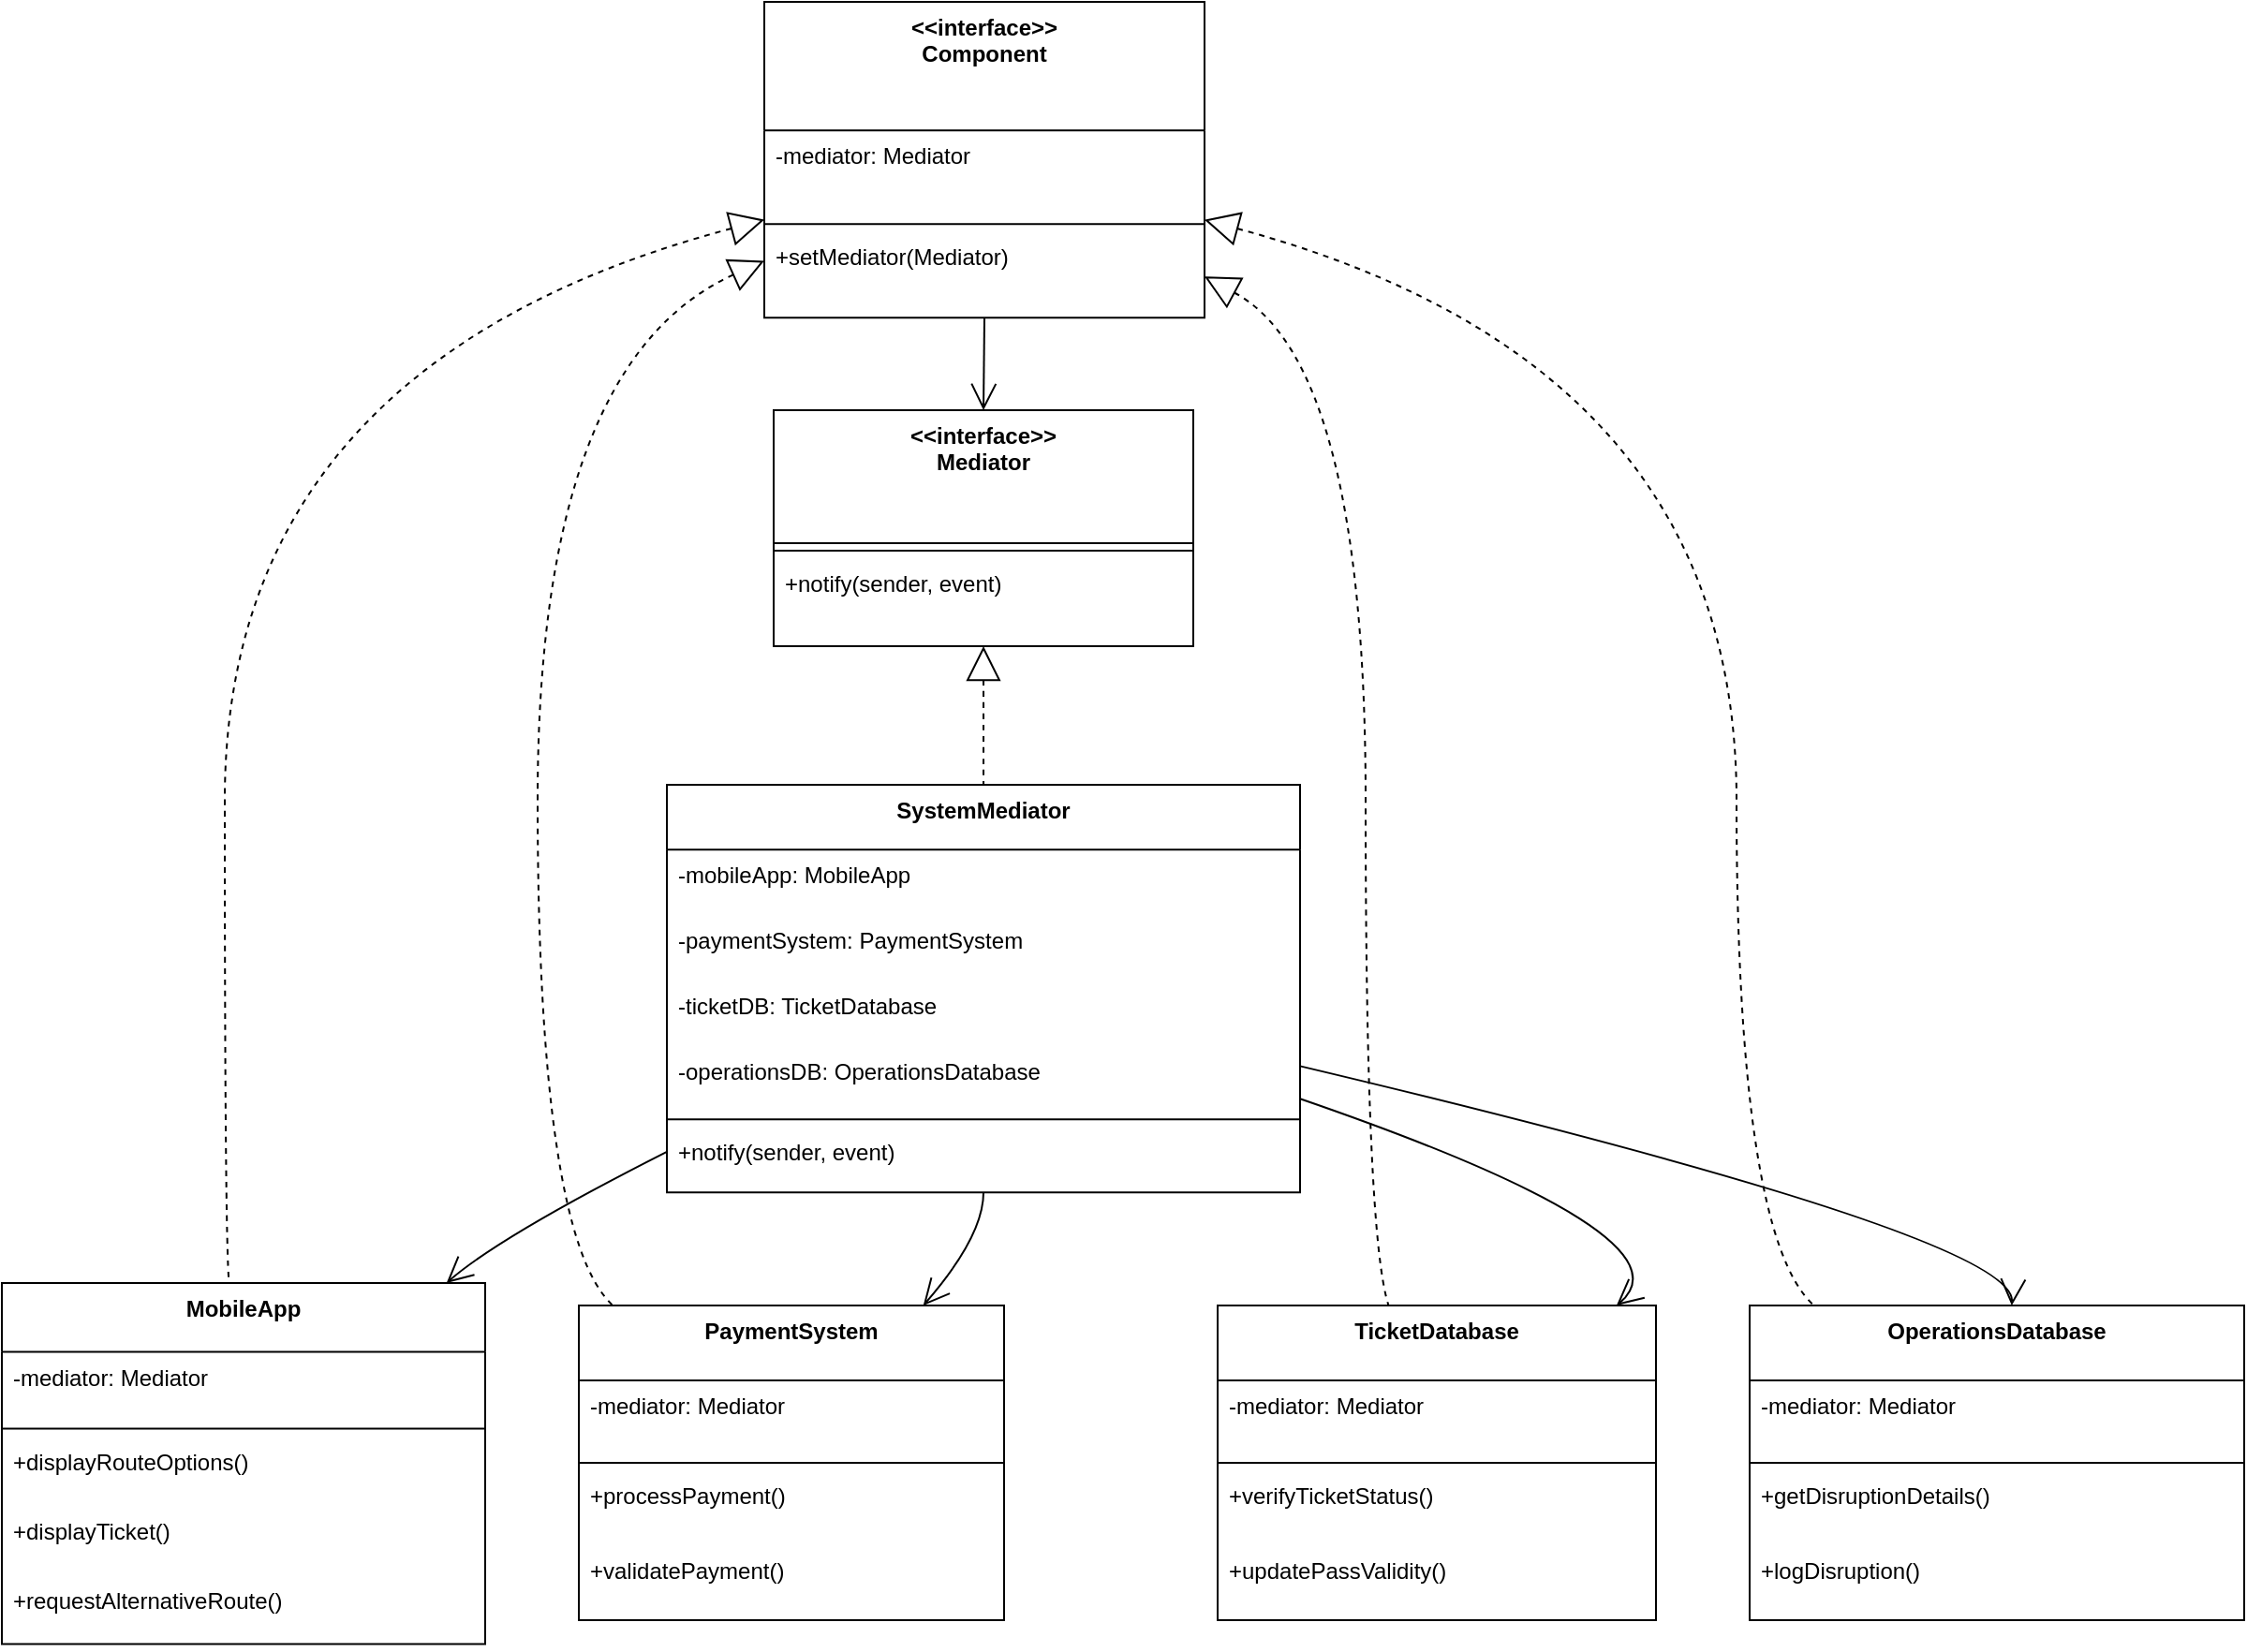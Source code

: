 <mxfile version="27.0.5">
  <diagram name="Page-1" id="oPyGA3sn3_gLi9mspSRo">
    <mxGraphModel dx="1281" dy="634" grid="1" gridSize="10" guides="1" tooltips="1" connect="1" arrows="1" fold="1" page="1" pageScale="1" pageWidth="827" pageHeight="1169" math="0" shadow="0">
      <root>
        <mxCell id="0" />
        <mxCell id="1" parent="0" />
        <mxCell id="N7ZIyY3xHfQfGGI8zFEk-1" value="&lt;&lt;interface&gt;&gt;&#xa;Mediator" style="swimlane;fontStyle=1;align=center;verticalAlign=top;childLayout=stackLayout;horizontal=1;startSize=71;horizontalStack=0;resizeParent=1;resizeParentMax=0;resizeLast=0;collapsible=0;marginBottom=0;" vertex="1" parent="1">
          <mxGeometry x="432" y="238" width="224" height="126" as="geometry" />
        </mxCell>
        <mxCell id="N7ZIyY3xHfQfGGI8zFEk-2" style="line;strokeWidth=1;fillColor=none;align=left;verticalAlign=middle;spacingTop=-1;spacingLeft=3;spacingRight=3;rotatable=0;labelPosition=right;points=[];portConstraint=eastwest;strokeColor=inherit;" vertex="1" parent="N7ZIyY3xHfQfGGI8zFEk-1">
          <mxGeometry y="71" width="224" height="8" as="geometry" />
        </mxCell>
        <mxCell id="N7ZIyY3xHfQfGGI8zFEk-3" value="+notify(sender, event)" style="text;strokeColor=none;fillColor=none;align=left;verticalAlign=top;spacingLeft=4;spacingRight=4;overflow=hidden;rotatable=0;points=[[0,0.5],[1,0.5]];portConstraint=eastwest;" vertex="1" parent="N7ZIyY3xHfQfGGI8zFEk-1">
          <mxGeometry y="79" width="224" height="47" as="geometry" />
        </mxCell>
        <mxCell id="N7ZIyY3xHfQfGGI8zFEk-4" value="SystemMediator" style="swimlane;fontStyle=1;align=center;verticalAlign=top;childLayout=stackLayout;horizontal=1;startSize=34.667;horizontalStack=0;resizeParent=1;resizeParentMax=0;resizeLast=0;collapsible=0;marginBottom=0;" vertex="1" parent="1">
          <mxGeometry x="375" y="438" width="338" height="217.667" as="geometry" />
        </mxCell>
        <mxCell id="N7ZIyY3xHfQfGGI8zFEk-5" value="-mobileApp: MobileApp" style="text;strokeColor=none;fillColor=none;align=left;verticalAlign=top;spacingLeft=4;spacingRight=4;overflow=hidden;rotatable=0;points=[[0,0.5],[1,0.5]];portConstraint=eastwest;" vertex="1" parent="N7ZIyY3xHfQfGGI8zFEk-4">
          <mxGeometry y="34.667" width="338" height="35" as="geometry" />
        </mxCell>
        <mxCell id="N7ZIyY3xHfQfGGI8zFEk-6" value="-paymentSystem: PaymentSystem" style="text;strokeColor=none;fillColor=none;align=left;verticalAlign=top;spacingLeft=4;spacingRight=4;overflow=hidden;rotatable=0;points=[[0,0.5],[1,0.5]];portConstraint=eastwest;" vertex="1" parent="N7ZIyY3xHfQfGGI8zFEk-4">
          <mxGeometry y="69.667" width="338" height="35" as="geometry" />
        </mxCell>
        <mxCell id="N7ZIyY3xHfQfGGI8zFEk-7" value="-ticketDB: TicketDatabase" style="text;strokeColor=none;fillColor=none;align=left;verticalAlign=top;spacingLeft=4;spacingRight=4;overflow=hidden;rotatable=0;points=[[0,0.5],[1,0.5]];portConstraint=eastwest;" vertex="1" parent="N7ZIyY3xHfQfGGI8zFEk-4">
          <mxGeometry y="104.667" width="338" height="35" as="geometry" />
        </mxCell>
        <mxCell id="N7ZIyY3xHfQfGGI8zFEk-8" value="-operationsDB: OperationsDatabase" style="text;strokeColor=none;fillColor=none;align=left;verticalAlign=top;spacingLeft=4;spacingRight=4;overflow=hidden;rotatable=0;points=[[0,0.5],[1,0.5]];portConstraint=eastwest;" vertex="1" parent="N7ZIyY3xHfQfGGI8zFEk-4">
          <mxGeometry y="139.667" width="338" height="35" as="geometry" />
        </mxCell>
        <mxCell id="N7ZIyY3xHfQfGGI8zFEk-9" style="line;strokeWidth=1;fillColor=none;align=left;verticalAlign=middle;spacingTop=-1;spacingLeft=3;spacingRight=3;rotatable=0;labelPosition=right;points=[];portConstraint=eastwest;strokeColor=inherit;" vertex="1" parent="N7ZIyY3xHfQfGGI8zFEk-4">
          <mxGeometry y="174.667" width="338" height="8" as="geometry" />
        </mxCell>
        <mxCell id="N7ZIyY3xHfQfGGI8zFEk-10" value="+notify(sender, event)" style="text;strokeColor=none;fillColor=none;align=left;verticalAlign=top;spacingLeft=4;spacingRight=4;overflow=hidden;rotatable=0;points=[[0,0.5],[1,0.5]];portConstraint=eastwest;" vertex="1" parent="N7ZIyY3xHfQfGGI8zFEk-4">
          <mxGeometry y="182.667" width="338" height="35" as="geometry" />
        </mxCell>
        <mxCell id="N7ZIyY3xHfQfGGI8zFEk-11" value="&lt;&lt;interface&gt;&gt;&#xa;Component" style="swimlane;fontStyle=1;align=center;verticalAlign=top;childLayout=stackLayout;horizontal=1;startSize=68.571;horizontalStack=0;resizeParent=1;resizeParentMax=0;resizeLast=0;collapsible=0;marginBottom=0;" vertex="1" parent="1">
          <mxGeometry x="427" y="20" width="235" height="168.571" as="geometry" />
        </mxCell>
        <mxCell id="N7ZIyY3xHfQfGGI8zFEk-12" value="-mediator: Mediator" style="text;strokeColor=none;fillColor=none;align=left;verticalAlign=top;spacingLeft=4;spacingRight=4;overflow=hidden;rotatable=0;points=[[0,0.5],[1,0.5]];portConstraint=eastwest;" vertex="1" parent="N7ZIyY3xHfQfGGI8zFEk-11">
          <mxGeometry y="68.571" width="235" height="46" as="geometry" />
        </mxCell>
        <mxCell id="N7ZIyY3xHfQfGGI8zFEk-13" style="line;strokeWidth=1;fillColor=none;align=left;verticalAlign=middle;spacingTop=-1;spacingLeft=3;spacingRight=3;rotatable=0;labelPosition=right;points=[];portConstraint=eastwest;strokeColor=inherit;" vertex="1" parent="N7ZIyY3xHfQfGGI8zFEk-11">
          <mxGeometry y="114.571" width="235" height="8" as="geometry" />
        </mxCell>
        <mxCell id="N7ZIyY3xHfQfGGI8zFEk-14" value="+setMediator(Mediator)" style="text;strokeColor=none;fillColor=none;align=left;verticalAlign=top;spacingLeft=4;spacingRight=4;overflow=hidden;rotatable=0;points=[[0,0.5],[1,0.5]];portConstraint=eastwest;" vertex="1" parent="N7ZIyY3xHfQfGGI8zFEk-11">
          <mxGeometry y="122.571" width="235" height="46" as="geometry" />
        </mxCell>
        <mxCell id="N7ZIyY3xHfQfGGI8zFEk-15" value="MobileApp" style="swimlane;fontStyle=1;align=center;verticalAlign=top;childLayout=stackLayout;horizontal=1;startSize=36.8;horizontalStack=0;resizeParent=1;resizeParentMax=0;resizeLast=0;collapsible=0;marginBottom=0;" vertex="1" parent="1">
          <mxGeometry x="20" y="704" width="258" height="192.8" as="geometry" />
        </mxCell>
        <mxCell id="N7ZIyY3xHfQfGGI8zFEk-16" value="-mediator: Mediator" style="text;strokeColor=none;fillColor=none;align=left;verticalAlign=top;spacingLeft=4;spacingRight=4;overflow=hidden;rotatable=0;points=[[0,0.5],[1,0.5]];portConstraint=eastwest;" vertex="1" parent="N7ZIyY3xHfQfGGI8zFEk-15">
          <mxGeometry y="36.8" width="258" height="37" as="geometry" />
        </mxCell>
        <mxCell id="N7ZIyY3xHfQfGGI8zFEk-17" style="line;strokeWidth=1;fillColor=none;align=left;verticalAlign=middle;spacingTop=-1;spacingLeft=3;spacingRight=3;rotatable=0;labelPosition=right;points=[];portConstraint=eastwest;strokeColor=inherit;" vertex="1" parent="N7ZIyY3xHfQfGGI8zFEk-15">
          <mxGeometry y="73.8" width="258" height="8" as="geometry" />
        </mxCell>
        <mxCell id="N7ZIyY3xHfQfGGI8zFEk-18" value="+displayRouteOptions()" style="text;strokeColor=none;fillColor=none;align=left;verticalAlign=top;spacingLeft=4;spacingRight=4;overflow=hidden;rotatable=0;points=[[0,0.5],[1,0.5]];portConstraint=eastwest;" vertex="1" parent="N7ZIyY3xHfQfGGI8zFEk-15">
          <mxGeometry y="81.8" width="258" height="37" as="geometry" />
        </mxCell>
        <mxCell id="N7ZIyY3xHfQfGGI8zFEk-19" value="+displayTicket()" style="text;strokeColor=none;fillColor=none;align=left;verticalAlign=top;spacingLeft=4;spacingRight=4;overflow=hidden;rotatable=0;points=[[0,0.5],[1,0.5]];portConstraint=eastwest;" vertex="1" parent="N7ZIyY3xHfQfGGI8zFEk-15">
          <mxGeometry y="118.8" width="258" height="37" as="geometry" />
        </mxCell>
        <mxCell id="N7ZIyY3xHfQfGGI8zFEk-20" value="+requestAlternativeRoute()" style="text;strokeColor=none;fillColor=none;align=left;verticalAlign=top;spacingLeft=4;spacingRight=4;overflow=hidden;rotatable=0;points=[[0,0.5],[1,0.5]];portConstraint=eastwest;" vertex="1" parent="N7ZIyY3xHfQfGGI8zFEk-15">
          <mxGeometry y="155.8" width="258" height="37" as="geometry" />
        </mxCell>
        <mxCell id="N7ZIyY3xHfQfGGI8zFEk-21" value="PaymentSystem" style="swimlane;fontStyle=1;align=center;verticalAlign=top;childLayout=stackLayout;horizontal=1;startSize=40;horizontalStack=0;resizeParent=1;resizeParentMax=0;resizeLast=0;collapsible=0;marginBottom=0;" vertex="1" parent="1">
          <mxGeometry x="328" y="716" width="227" height="168" as="geometry" />
        </mxCell>
        <mxCell id="N7ZIyY3xHfQfGGI8zFEk-22" value="-mediator: Mediator" style="text;strokeColor=none;fillColor=none;align=left;verticalAlign=top;spacingLeft=4;spacingRight=4;overflow=hidden;rotatable=0;points=[[0,0.5],[1,0.5]];portConstraint=eastwest;" vertex="1" parent="N7ZIyY3xHfQfGGI8zFEk-21">
          <mxGeometry y="40" width="227" height="40" as="geometry" />
        </mxCell>
        <mxCell id="N7ZIyY3xHfQfGGI8zFEk-23" style="line;strokeWidth=1;fillColor=none;align=left;verticalAlign=middle;spacingTop=-1;spacingLeft=3;spacingRight=3;rotatable=0;labelPosition=right;points=[];portConstraint=eastwest;strokeColor=inherit;" vertex="1" parent="N7ZIyY3xHfQfGGI8zFEk-21">
          <mxGeometry y="80" width="227" height="8" as="geometry" />
        </mxCell>
        <mxCell id="N7ZIyY3xHfQfGGI8zFEk-24" value="+processPayment()" style="text;strokeColor=none;fillColor=none;align=left;verticalAlign=top;spacingLeft=4;spacingRight=4;overflow=hidden;rotatable=0;points=[[0,0.5],[1,0.5]];portConstraint=eastwest;" vertex="1" parent="N7ZIyY3xHfQfGGI8zFEk-21">
          <mxGeometry y="88" width="227" height="40" as="geometry" />
        </mxCell>
        <mxCell id="N7ZIyY3xHfQfGGI8zFEk-25" value="+validatePayment()" style="text;strokeColor=none;fillColor=none;align=left;verticalAlign=top;spacingLeft=4;spacingRight=4;overflow=hidden;rotatable=0;points=[[0,0.5],[1,0.5]];portConstraint=eastwest;" vertex="1" parent="N7ZIyY3xHfQfGGI8zFEk-21">
          <mxGeometry y="128" width="227" height="40" as="geometry" />
        </mxCell>
        <mxCell id="N7ZIyY3xHfQfGGI8zFEk-26" value="TicketDatabase" style="swimlane;fontStyle=1;align=center;verticalAlign=top;childLayout=stackLayout;horizontal=1;startSize=40;horizontalStack=0;resizeParent=1;resizeParentMax=0;resizeLast=0;collapsible=0;marginBottom=0;" vertex="1" parent="1">
          <mxGeometry x="669" y="716" width="234" height="168" as="geometry" />
        </mxCell>
        <mxCell id="N7ZIyY3xHfQfGGI8zFEk-27" value="-mediator: Mediator" style="text;strokeColor=none;fillColor=none;align=left;verticalAlign=top;spacingLeft=4;spacingRight=4;overflow=hidden;rotatable=0;points=[[0,0.5],[1,0.5]];portConstraint=eastwest;" vertex="1" parent="N7ZIyY3xHfQfGGI8zFEk-26">
          <mxGeometry y="40" width="234" height="40" as="geometry" />
        </mxCell>
        <mxCell id="N7ZIyY3xHfQfGGI8zFEk-28" style="line;strokeWidth=1;fillColor=none;align=left;verticalAlign=middle;spacingTop=-1;spacingLeft=3;spacingRight=3;rotatable=0;labelPosition=right;points=[];portConstraint=eastwest;strokeColor=inherit;" vertex="1" parent="N7ZIyY3xHfQfGGI8zFEk-26">
          <mxGeometry y="80" width="234" height="8" as="geometry" />
        </mxCell>
        <mxCell id="N7ZIyY3xHfQfGGI8zFEk-29" value="+verifyTicketStatus()" style="text;strokeColor=none;fillColor=none;align=left;verticalAlign=top;spacingLeft=4;spacingRight=4;overflow=hidden;rotatable=0;points=[[0,0.5],[1,0.5]];portConstraint=eastwest;" vertex="1" parent="N7ZIyY3xHfQfGGI8zFEk-26">
          <mxGeometry y="88" width="234" height="40" as="geometry" />
        </mxCell>
        <mxCell id="N7ZIyY3xHfQfGGI8zFEk-30" value="+updatePassValidity()" style="text;strokeColor=none;fillColor=none;align=left;verticalAlign=top;spacingLeft=4;spacingRight=4;overflow=hidden;rotatable=0;points=[[0,0.5],[1,0.5]];portConstraint=eastwest;" vertex="1" parent="N7ZIyY3xHfQfGGI8zFEk-26">
          <mxGeometry y="128" width="234" height="40" as="geometry" />
        </mxCell>
        <mxCell id="N7ZIyY3xHfQfGGI8zFEk-31" value="OperationsDatabase" style="swimlane;fontStyle=1;align=center;verticalAlign=top;childLayout=stackLayout;horizontal=1;startSize=40;horizontalStack=0;resizeParent=1;resizeParentMax=0;resizeLast=0;collapsible=0;marginBottom=0;" vertex="1" parent="1">
          <mxGeometry x="953" y="716" width="264" height="168" as="geometry" />
        </mxCell>
        <mxCell id="N7ZIyY3xHfQfGGI8zFEk-32" value="-mediator: Mediator" style="text;strokeColor=none;fillColor=none;align=left;verticalAlign=top;spacingLeft=4;spacingRight=4;overflow=hidden;rotatable=0;points=[[0,0.5],[1,0.5]];portConstraint=eastwest;" vertex="1" parent="N7ZIyY3xHfQfGGI8zFEk-31">
          <mxGeometry y="40" width="264" height="40" as="geometry" />
        </mxCell>
        <mxCell id="N7ZIyY3xHfQfGGI8zFEk-33" style="line;strokeWidth=1;fillColor=none;align=left;verticalAlign=middle;spacingTop=-1;spacingLeft=3;spacingRight=3;rotatable=0;labelPosition=right;points=[];portConstraint=eastwest;strokeColor=inherit;" vertex="1" parent="N7ZIyY3xHfQfGGI8zFEk-31">
          <mxGeometry y="80" width="264" height="8" as="geometry" />
        </mxCell>
        <mxCell id="N7ZIyY3xHfQfGGI8zFEk-34" value="+getDisruptionDetails()" style="text;strokeColor=none;fillColor=none;align=left;verticalAlign=top;spacingLeft=4;spacingRight=4;overflow=hidden;rotatable=0;points=[[0,0.5],[1,0.5]];portConstraint=eastwest;" vertex="1" parent="N7ZIyY3xHfQfGGI8zFEk-31">
          <mxGeometry y="88" width="264" height="40" as="geometry" />
        </mxCell>
        <mxCell id="N7ZIyY3xHfQfGGI8zFEk-35" value="+logDisruption()" style="text;strokeColor=none;fillColor=none;align=left;verticalAlign=top;spacingLeft=4;spacingRight=4;overflow=hidden;rotatable=0;points=[[0,0.5],[1,0.5]];portConstraint=eastwest;" vertex="1" parent="N7ZIyY3xHfQfGGI8zFEk-31">
          <mxGeometry y="128" width="264" height="40" as="geometry" />
        </mxCell>
        <mxCell id="N7ZIyY3xHfQfGGI8zFEk-36" value="" style="curved=1;dashed=1;startArrow=block;startSize=16;startFill=0;endArrow=none;exitX=0.5;exitY=1;entryX=0.5;entryY=0;rounded=0;" edge="1" parent="1" source="N7ZIyY3xHfQfGGI8zFEk-1" target="N7ZIyY3xHfQfGGI8zFEk-4">
          <mxGeometry relative="1" as="geometry">
            <Array as="points" />
          </mxGeometry>
        </mxCell>
        <mxCell id="N7ZIyY3xHfQfGGI8zFEk-37" value="" style="curved=1;dashed=1;startArrow=block;startSize=16;startFill=0;endArrow=none;exitX=0;exitY=0.69;entryX=0.47;entryY=0;rounded=0;" edge="1" parent="1" source="N7ZIyY3xHfQfGGI8zFEk-11" target="N7ZIyY3xHfQfGGI8zFEk-15">
          <mxGeometry relative="1" as="geometry">
            <Array as="points">
              <mxPoint x="139" y="213" />
              <mxPoint x="139" y="679" />
            </Array>
          </mxGeometry>
        </mxCell>
        <mxCell id="N7ZIyY3xHfQfGGI8zFEk-38" value="" style="curved=1;dashed=1;startArrow=block;startSize=16;startFill=0;endArrow=none;exitX=0;exitY=0.82;entryX=0.08;entryY=0;rounded=0;" edge="1" parent="1" source="N7ZIyY3xHfQfGGI8zFEk-11" target="N7ZIyY3xHfQfGGI8zFEk-21">
          <mxGeometry relative="1" as="geometry">
            <Array as="points">
              <mxPoint x="306" y="213" />
              <mxPoint x="306" y="679" />
            </Array>
          </mxGeometry>
        </mxCell>
        <mxCell id="N7ZIyY3xHfQfGGI8zFEk-39" value="" style="curved=1;dashed=1;startArrow=block;startSize=16;startFill=0;endArrow=none;exitX=1;exitY=0.87;entryX=0.39;entryY=0;rounded=0;" edge="1" parent="1" source="N7ZIyY3xHfQfGGI8zFEk-11" target="N7ZIyY3xHfQfGGI8zFEk-26">
          <mxGeometry relative="1" as="geometry">
            <Array as="points">
              <mxPoint x="748" y="213" />
              <mxPoint x="748" y="679" />
            </Array>
          </mxGeometry>
        </mxCell>
        <mxCell id="N7ZIyY3xHfQfGGI8zFEk-40" value="" style="curved=1;dashed=1;startArrow=block;startSize=16;startFill=0;endArrow=none;exitX=1;exitY=0.69;entryX=0.13;entryY=0;rounded=0;" edge="1" parent="1" source="N7ZIyY3xHfQfGGI8zFEk-11" target="N7ZIyY3xHfQfGGI8zFEk-31">
          <mxGeometry relative="1" as="geometry">
            <Array as="points">
              <mxPoint x="946" y="213" />
              <mxPoint x="946" y="679" />
            </Array>
          </mxGeometry>
        </mxCell>
        <mxCell id="N7ZIyY3xHfQfGGI8zFEk-41" value="" style="curved=1;startArrow=none;endArrow=open;endSize=12;exitX=0;exitY=0.9;entryX=0.92;entryY=0;rounded=0;" edge="1" parent="1" source="N7ZIyY3xHfQfGGI8zFEk-4" target="N7ZIyY3xHfQfGGI8zFEk-15">
          <mxGeometry relative="1" as="geometry">
            <Array as="points">
              <mxPoint x="286" y="679" />
            </Array>
          </mxGeometry>
        </mxCell>
        <mxCell id="N7ZIyY3xHfQfGGI8zFEk-42" value="" style="curved=1;startArrow=none;endArrow=open;endSize=12;exitX=0.5;exitY=1;entryX=0.81;entryY=0;rounded=0;" edge="1" parent="1" source="N7ZIyY3xHfQfGGI8zFEk-4" target="N7ZIyY3xHfQfGGI8zFEk-21">
          <mxGeometry relative="1" as="geometry">
            <Array as="points">
              <mxPoint x="544" y="679" />
            </Array>
          </mxGeometry>
        </mxCell>
        <mxCell id="N7ZIyY3xHfQfGGI8zFEk-43" value="" style="curved=1;startArrow=none;endArrow=open;endSize=12;exitX=1;exitY=0.77;entryX=0.91;entryY=0;rounded=0;" edge="1" parent="1" source="N7ZIyY3xHfQfGGI8zFEk-4" target="N7ZIyY3xHfQfGGI8zFEk-26">
          <mxGeometry relative="1" as="geometry">
            <Array as="points">
              <mxPoint x="926" y="679" />
            </Array>
          </mxGeometry>
        </mxCell>
        <mxCell id="N7ZIyY3xHfQfGGI8zFEk-44" value="" style="curved=1;startArrow=none;endArrow=open;endSize=12;exitX=1;exitY=0.69;entryX=0.53;entryY=0;rounded=0;" edge="1" parent="1" source="N7ZIyY3xHfQfGGI8zFEk-4" target="N7ZIyY3xHfQfGGI8zFEk-31">
          <mxGeometry relative="1" as="geometry">
            <Array as="points">
              <mxPoint x="1095" y="679" />
            </Array>
          </mxGeometry>
        </mxCell>
        <mxCell id="N7ZIyY3xHfQfGGI8zFEk-45" value="" style="curved=1;startArrow=none;endArrow=open;endSize=12;exitX=0.5;exitY=1;entryX=0.5;entryY=0;rounded=0;" edge="1" parent="1" source="N7ZIyY3xHfQfGGI8zFEk-11" target="N7ZIyY3xHfQfGGI8zFEk-1">
          <mxGeometry relative="1" as="geometry">
            <Array as="points" />
          </mxGeometry>
        </mxCell>
      </root>
    </mxGraphModel>
  </diagram>
</mxfile>
